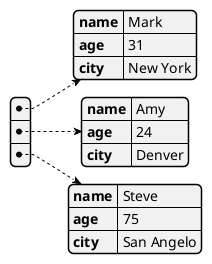 @startjson Array_of_Objects

[
  {
    "name" : "Mark", 
    "age" : 31, 
    "city" : "New York"
  },
  {
    "name" : "Amy", 
    "age" : 24, 
    "city" : "Denver"
  },
  {
    "name" : "Steve", 
    "age" : 75, 
    "city" : "San Angelo"
  }
]

@endjson